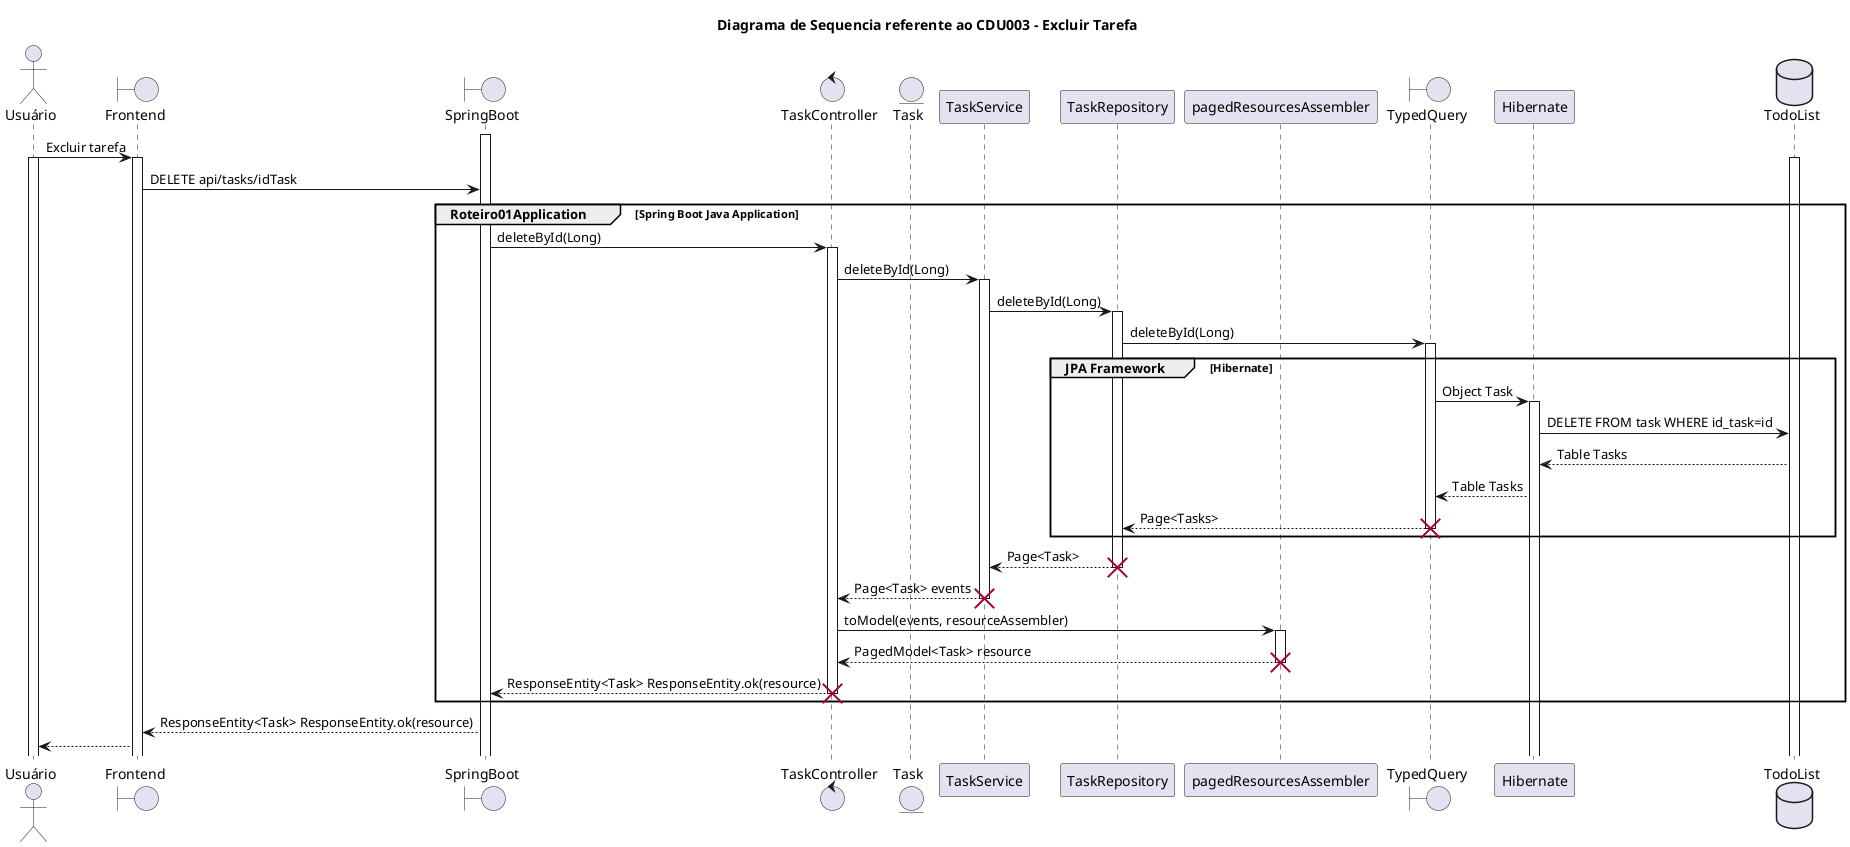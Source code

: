 @startuml
title Diagrama de Sequencia referente ao CDU003 - Excluir Tarefa
actor Usuário
Boundary Frontend
Boundary SpringBoot
Control TaskController
Entity Task
Participant TaskService
Participant TaskRepository
Participant pagedResourcesAssembler
Boundary TypedQuery
Participant Hibernate
Database TodoList
activate SpringBoot
Usuário -> Frontend: Excluir tarefa
activate Usuário
activate Frontend
activate TodoList
Frontend -> SpringBoot: DELETE api/tasks/idTask
group Roteiro01Application [Spring Boot Java Application]
SpringBoot -> TaskController: deleteById(Long)
activate TaskController
TaskController -> TaskService: deleteById(Long)
activate TaskService
TaskService -> TaskRepository: deleteById(Long)
activate TaskRepository
TaskRepository -> TypedQuery: deleteById(Long)
group JPA Framework[Hibernate]
Activate TypedQuery
TypedQuery -> Hibernate: Object Task
Activate Hibernate
Hibernate -> TodoList: DELETE FROM task WHERE id_task=id
TodoList --> Hibernate: Table Tasks
Hibernate --> TypedQuery: Table Tasks
TypedQuery --> TaskRepository: Page<Tasks>
destroy TypedQuery
end
TaskRepository --> TaskService: Page<Task>
destroy TaskRepository
TaskService -->TaskController: Page<Task> events
destroy TaskService
TaskController -> pagedResourcesAssembler: toModel(events, resourceAssembler)
activate pagedResourcesAssembler
pagedResourcesAssembler --> TaskController: PagedModel<Task> resource
destroy pagedResourcesAssembler
TaskController --> SpringBoot: ResponseEntity<Task> ResponseEntity.ok(resource)
destroy TaskController
end
SpringBoot --> Frontend : ResponseEntity<Task> ResponseEntity.ok(resource)
Frontend --> Usuário: 
@enduml